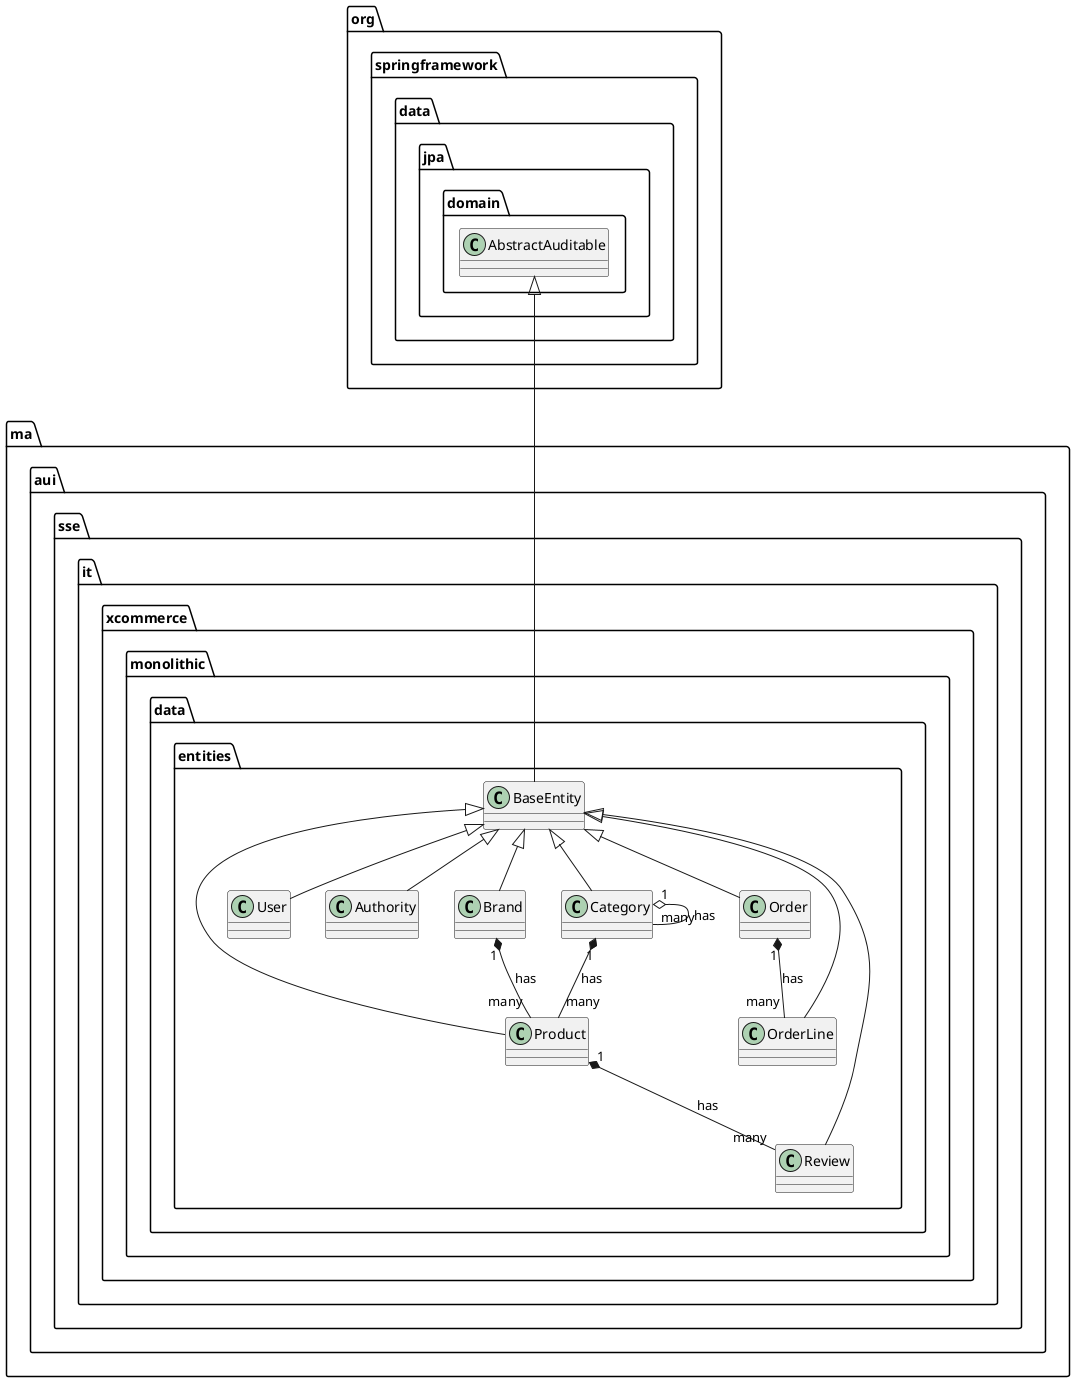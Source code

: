 @startuml EntityClassDiagram
org.springframework.data.jpa.domain.AbstractAuditable <|-- ma.aui.sse.it.xcommerce.monolithic.data.entities.BaseEntity
ma.aui.sse.it.xcommerce.monolithic.data.entities.BaseEntity <|-- ma.aui.sse.it.xcommerce.monolithic.data.entities.Product
ma.aui.sse.it.xcommerce.monolithic.data.entities.BaseEntity <|-- ma.aui.sse.it.xcommerce.monolithic.data.entities.User
ma.aui.sse.it.xcommerce.monolithic.data.entities.BaseEntity <|-- ma.aui.sse.it.xcommerce.monolithic.data.entities.Authority
ma.aui.sse.it.xcommerce.monolithic.data.entities.BaseEntity <|-- ma.aui.sse.it.xcommerce.monolithic.data.entities.Brand
ma.aui.sse.it.xcommerce.monolithic.data.entities.BaseEntity <|-- ma.aui.sse.it.xcommerce.monolithic.data.entities.Category
ma.aui.sse.it.xcommerce.monolithic.data.entities.BaseEntity <|-- ma.aui.sse.it.xcommerce.monolithic.data.entities.Order
ma.aui.sse.it.xcommerce.monolithic.data.entities.BaseEntity <|-- ma.aui.sse.it.xcommerce.monolithic.data.entities.OrderLine
ma.aui.sse.it.xcommerce.monolithic.data.entities.BaseEntity <|-- ma.aui.sse.it.xcommerce.monolithic.data.entities.Review
ma.aui.sse.it.xcommerce.monolithic.data.entities.Brand "1" *-- "many" ma.aui.sse.it.xcommerce.monolithic.data.entities.Product : has
ma.aui.sse.it.xcommerce.monolithic.data.entities.Product "1" *-- "many" ma.aui.sse.it.xcommerce.monolithic.data.entities.Review : has
ma.aui.sse.it.xcommerce.monolithic.data.entities.Category "1" *-- "many" ma.aui.sse.it.xcommerce.monolithic.data.entities.Product : has
ma.aui.sse.it.xcommerce.monolithic.data.entities.Category "1" o-- "many" ma.aui.sse.it.xcommerce.monolithic.data.entities.Category : has
ma.aui.sse.it.xcommerce.monolithic.data.entities.Order "1" *-- "many" ma.aui.sse.it.xcommerce.monolithic.data.entities.OrderLine : has
@enduml

@startuml RepositoriesServicesClassDiagram
org.springframework.data.repository.CrudRepository <|-- ma.aui.sse.it.xcommerce.monolithic.data.repositories.BaseRepository
ma.aui.sse.it.xcommerce.monolithic.data.repositories.BaseRepository <|-- ma.aui.sse.it.xcommerce.monolithic.data.repositories.ProductRepository
ma.aui.sse.it.xcommerce.monolithic.data.repositories.BaseRepository <|-- ma.aui.sse.it.xcommerce.monolithic.data.repositories.BrandRepository
ma.aui.sse.it.xcommerce.monolithic.data.repositories.BaseRepository <|-- ma.aui.sse.it.xcommerce.monolithic.data.repositories.CategoryRepository
ma.aui.sse.it.xcommerce.monolithic.data.repositories.BaseRepository <|-- ma.aui.sse.it.xcommerce.monolithic.data.repositories.UserRepository
ma.aui.sse.it.xcommerce.monolithic.data.repositories.BaseRepository <|-- ma.aui.sse.it.xcommerce.monolithic.data.repositories.AuthorityRepository
ma.aui.sse.it.xcommerce.monolithic.data.repositories.BaseRepository <|-- ma.aui.sse.it.xcommerce.monolithic.data.repositories.OrderRepository
ma.aui.sse.it.xcommerce.monolithic.data.repositories.BaseRepository <|-- ma.aui.sse.it.xcommerce.monolithic.data.repositories.ReviewRepository
ma.aui.sse.it.xcommerce.monolithic.services.ShoppingCartService "1" *-- "1" ma.aui.sse.it.xcommerce.monolithic.data.repositories.ProductRepository : uses
ma.aui.sse.it.xcommerce.monolithic.services.OrderService "1" *-- "1" ma.aui.sse.it.xcommerce.monolithic.services.ShoppingCartService : uses
ma.aui.sse.it.xcommerce.monolithic.services.OrderService "1" *-- "1" ma.aui.sse.it.xcommerce.monolithic.data.repositories.UserRepository : uses
ma.aui.sse.it.xcommerce.monolithic.services.OrderService "1" *-- "1" ma.aui.sse.it.xcommerce.monolithic.data.repositories.OrderRepository : uses
ma.aui.sse.it.xcommerce.monolithic.services.UserService "1" *-- "1" ma.aui.sse.it.xcommerce.monolithic.data.repositories.UserRepository : uses
ma.aui.sse.it.xcommerce.monolithic.services.UserService "1" *-- "1" ma.aui.sse.it.xcommerce.monolithic.data.repositories.AuthorityRepository : uses
@enduml